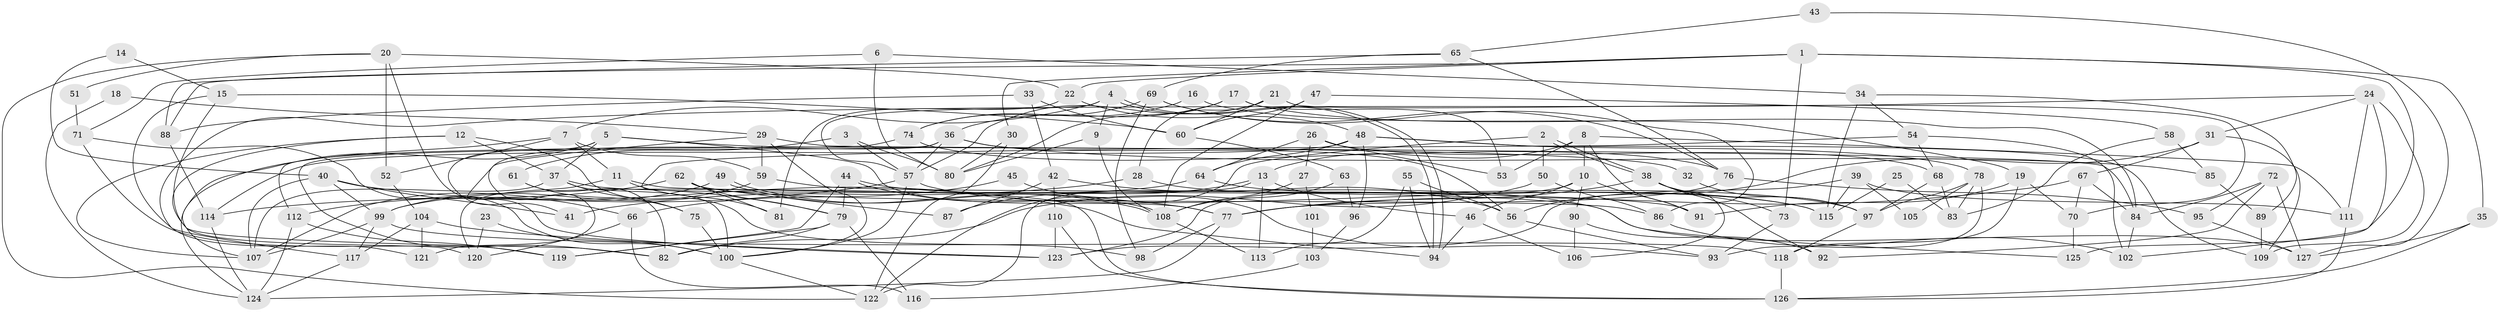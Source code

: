 // Generated by graph-tools (version 1.1) at 2025/50/03/09/25 03:50:10]
// undirected, 127 vertices, 254 edges
graph export_dot {
graph [start="1"]
  node [color=gray90,style=filled];
  1;
  2;
  3;
  4;
  5;
  6;
  7;
  8;
  9;
  10;
  11;
  12;
  13;
  14;
  15;
  16;
  17;
  18;
  19;
  20;
  21;
  22;
  23;
  24;
  25;
  26;
  27;
  28;
  29;
  30;
  31;
  32;
  33;
  34;
  35;
  36;
  37;
  38;
  39;
  40;
  41;
  42;
  43;
  44;
  45;
  46;
  47;
  48;
  49;
  50;
  51;
  52;
  53;
  54;
  55;
  56;
  57;
  58;
  59;
  60;
  61;
  62;
  63;
  64;
  65;
  66;
  67;
  68;
  69;
  70;
  71;
  72;
  73;
  74;
  75;
  76;
  77;
  78;
  79;
  80;
  81;
  82;
  83;
  84;
  85;
  86;
  87;
  88;
  89;
  90;
  91;
  92;
  93;
  94;
  95;
  96;
  97;
  98;
  99;
  100;
  101;
  102;
  103;
  104;
  105;
  106;
  107;
  108;
  109;
  110;
  111;
  112;
  113;
  114;
  115;
  116;
  117;
  118;
  119;
  120;
  121;
  122;
  123;
  124;
  125;
  126;
  127;
  1 -- 22;
  1 -- 73;
  1 -- 30;
  1 -- 35;
  1 -- 88;
  1 -- 125;
  2 -- 38;
  2 -- 38;
  2 -- 122;
  2 -- 50;
  3 -- 80;
  3 -- 57;
  3 -- 61;
  4 -- 94;
  4 -- 94;
  4 -- 7;
  4 -- 9;
  4 -- 57;
  5 -- 41;
  5 -- 124;
  5 -- 32;
  5 -- 37;
  5 -- 77;
  6 -- 34;
  6 -- 71;
  6 -- 80;
  7 -- 52;
  7 -- 107;
  7 -- 11;
  7 -- 59;
  8 -- 111;
  8 -- 91;
  8 -- 10;
  8 -- 13;
  8 -- 53;
  9 -- 80;
  9 -- 108;
  10 -- 46;
  10 -- 90;
  10 -- 91;
  10 -- 123;
  11 -- 126;
  11 -- 81;
  11 -- 120;
  12 -- 98;
  12 -- 107;
  12 -- 37;
  12 -- 120;
  13 -- 122;
  13 -- 46;
  13 -- 87;
  13 -- 113;
  14 -- 15;
  14 -- 40;
  15 -- 82;
  15 -- 60;
  15 -- 121;
  16 -- 74;
  16 -- 19;
  17 -- 36;
  17 -- 84;
  17 -- 53;
  17 -- 80;
  18 -- 124;
  18 -- 29;
  19 -- 91;
  19 -- 70;
  19 -- 118;
  20 -- 123;
  20 -- 122;
  20 -- 22;
  20 -- 51;
  20 -- 52;
  21 -- 70;
  21 -- 57;
  21 -- 28;
  21 -- 60;
  22 -- 81;
  22 -- 48;
  23 -- 100;
  23 -- 120;
  24 -- 109;
  24 -- 102;
  24 -- 31;
  24 -- 111;
  24 -- 117;
  25 -- 83;
  25 -- 115;
  26 -- 53;
  26 -- 64;
  26 -- 27;
  26 -- 68;
  27 -- 108;
  27 -- 101;
  28 -- 97;
  28 -- 41;
  29 -- 59;
  29 -- 100;
  29 -- 66;
  29 -- 84;
  30 -- 80;
  30 -- 122;
  31 -- 67;
  31 -- 56;
  31 -- 109;
  32 -- 97;
  33 -- 42;
  33 -- 88;
  33 -- 60;
  34 -- 54;
  34 -- 115;
  34 -- 89;
  35 -- 127;
  35 -- 126;
  36 -- 82;
  36 -- 56;
  36 -- 57;
  36 -- 85;
  36 -- 121;
  37 -- 75;
  37 -- 100;
  37 -- 107;
  37 -- 127;
  38 -- 77;
  38 -- 73;
  38 -- 92;
  38 -- 97;
  38 -- 106;
  39 -- 115;
  39 -- 111;
  39 -- 105;
  39 -- 123;
  40 -- 107;
  40 -- 99;
  40 -- 41;
  40 -- 94;
  42 -- 56;
  42 -- 87;
  42 -- 110;
  43 -- 65;
  43 -- 127;
  44 -- 77;
  44 -- 119;
  44 -- 79;
  44 -- 125;
  45 -- 93;
  45 -- 66;
  46 -- 94;
  46 -- 106;
  47 -- 60;
  47 -- 108;
  47 -- 58;
  48 -- 78;
  48 -- 64;
  48 -- 96;
  48 -- 109;
  48 -- 114;
  49 -- 107;
  49 -- 108;
  49 -- 108;
  50 -- 82;
  50 -- 86;
  51 -- 71;
  52 -- 104;
  54 -- 68;
  54 -- 79;
  54 -- 102;
  55 -- 94;
  55 -- 113;
  55 -- 56;
  56 -- 93;
  57 -- 100;
  57 -- 114;
  57 -- 115;
  58 -- 85;
  58 -- 83;
  59 -- 99;
  59 -- 91;
  60 -- 63;
  61 -- 75;
  61 -- 82;
  62 -- 112;
  62 -- 86;
  62 -- 79;
  62 -- 81;
  62 -- 87;
  63 -- 108;
  63 -- 96;
  64 -- 99;
  64 -- 115;
  65 -- 88;
  65 -- 69;
  65 -- 76;
  66 -- 120;
  66 -- 116;
  67 -- 84;
  67 -- 77;
  67 -- 70;
  68 -- 97;
  68 -- 83;
  69 -- 86;
  69 -- 76;
  69 -- 74;
  69 -- 98;
  70 -- 125;
  71 -- 119;
  71 -- 100;
  72 -- 95;
  72 -- 92;
  72 -- 84;
  72 -- 127;
  73 -- 93;
  74 -- 76;
  74 -- 112;
  75 -- 100;
  76 -- 77;
  76 -- 95;
  77 -- 124;
  77 -- 98;
  78 -- 83;
  78 -- 97;
  78 -- 93;
  78 -- 105;
  79 -- 82;
  79 -- 116;
  79 -- 119;
  84 -- 102;
  85 -- 89;
  86 -- 102;
  88 -- 114;
  89 -- 109;
  90 -- 106;
  90 -- 92;
  95 -- 127;
  96 -- 103;
  97 -- 118;
  99 -- 117;
  99 -- 118;
  99 -- 107;
  100 -- 122;
  101 -- 103;
  103 -- 116;
  104 -- 123;
  104 -- 121;
  104 -- 117;
  108 -- 113;
  110 -- 123;
  110 -- 126;
  111 -- 126;
  112 -- 124;
  112 -- 119;
  114 -- 124;
  117 -- 124;
  118 -- 126;
}
